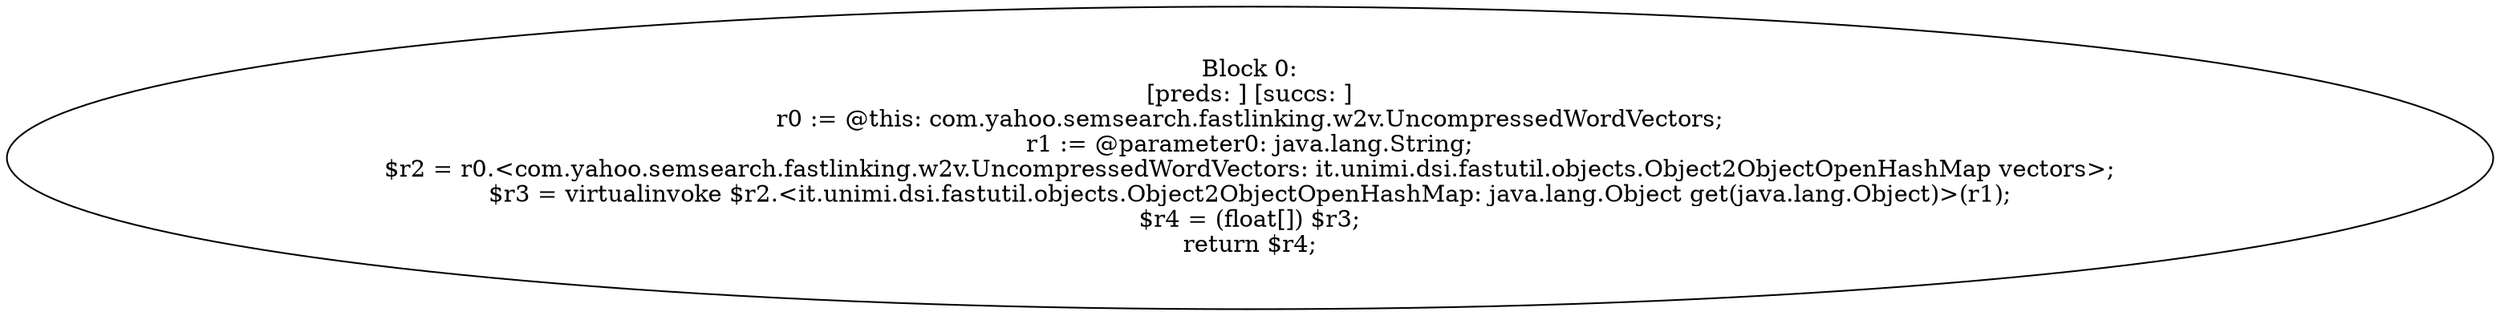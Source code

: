 digraph "unitGraph" {
    "Block 0:
[preds: ] [succs: ]
r0 := @this: com.yahoo.semsearch.fastlinking.w2v.UncompressedWordVectors;
r1 := @parameter0: java.lang.String;
$r2 = r0.<com.yahoo.semsearch.fastlinking.w2v.UncompressedWordVectors: it.unimi.dsi.fastutil.objects.Object2ObjectOpenHashMap vectors>;
$r3 = virtualinvoke $r2.<it.unimi.dsi.fastutil.objects.Object2ObjectOpenHashMap: java.lang.Object get(java.lang.Object)>(r1);
$r4 = (float[]) $r3;
return $r4;
"
}
